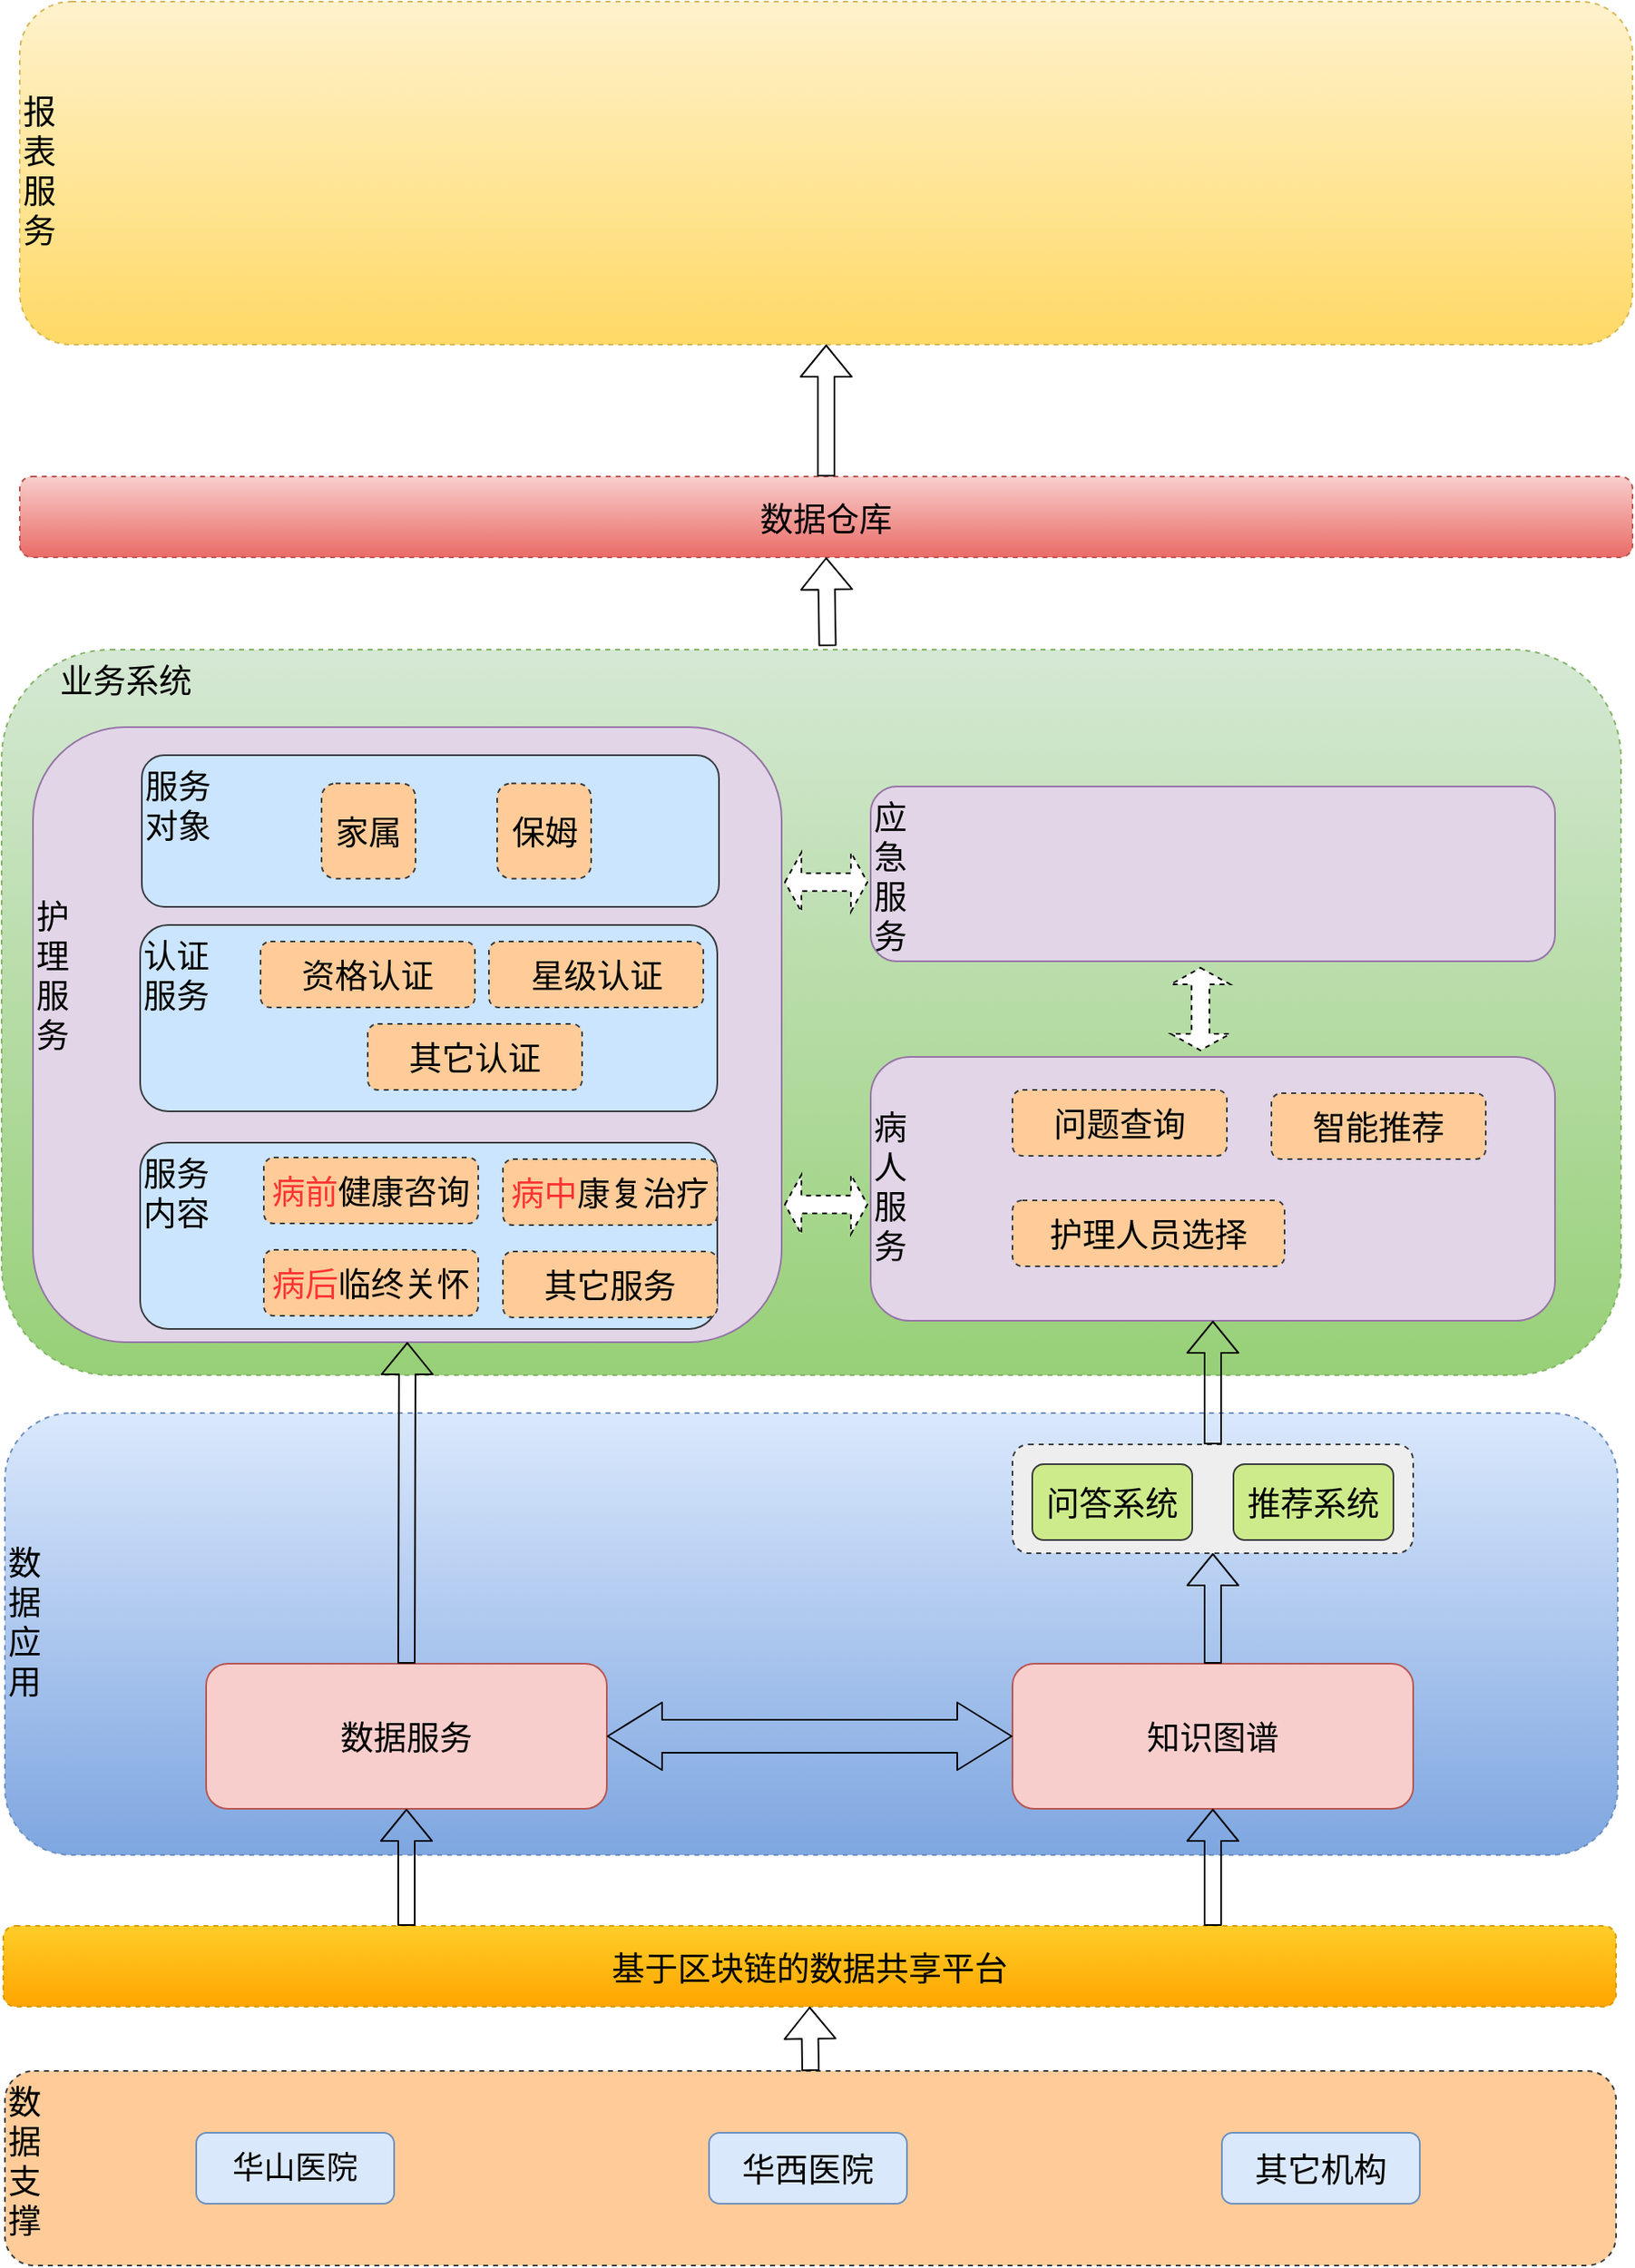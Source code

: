 <mxfile version="12.3.3" type="github" pages="1">
  <diagram name="全功能图" id="74e2e168-ea6b-b213-b513-2b3c1d86103e">
    <mxGraphModel dx="1422" dy="1629" grid="0" gridSize="10" guides="1" tooltips="1" connect="1" arrows="1" fold="1" page="1" pageScale="1" pageWidth="1100" pageHeight="850" background="#ffffff" math="0" shadow="0">
      <root>
        <mxCell id="0"/>
        <mxCell id="1" parent="0"/>
        <mxCell id="UwY7QKzZx5Q3FnEC6iz4-79" value="&amp;nbsp;&amp;nbsp;&amp;nbsp;&amp;nbsp;&amp;nbsp; 业务系统" style="rounded=1;whiteSpace=wrap;html=1;dashed=1;labelBackgroundColor=none;fontSize=20;align=left;gradientColor=#97d077;fillColor=#d5e8d4;strokeColor=#82b366;verticalAlign=top;" vertex="1" parent="1">
          <mxGeometry x="55" y="-164" width="982" height="440" as="geometry"/>
        </mxCell>
        <mxCell id="UwY7QKzZx5Q3FnEC6iz4-20" value="&lt;div&gt;&lt;br&gt;&lt;/div&gt;&lt;div&gt;&lt;br&gt;&lt;/div&gt;&lt;div&gt;&lt;br&gt;&lt;/div&gt;&lt;div&gt;数&lt;/div&gt;&lt;div&gt;据&lt;/div&gt;&lt;div&gt;应&lt;/div&gt;&lt;div&gt;用&lt;/div&gt;" style="rounded=1;whiteSpace=wrap;html=1;labelBackgroundColor=none;fontSize=20;dashed=1;fillColor=#dae8fc;strokeColor=#6c8ebf;verticalAlign=top;align=left;gradientColor=#7ea6e0;" vertex="1" parent="1">
          <mxGeometry x="57" y="299" width="978" height="268" as="geometry"/>
        </mxCell>
        <mxCell id="UwY7QKzZx5Q3FnEC6iz4-1" value="&lt;div&gt;数&lt;/div&gt;&lt;div&gt;据&lt;/div&gt;&lt;div&gt;支&lt;/div&gt;&lt;div&gt;撑&lt;/div&gt;" style="rounded=1;whiteSpace=wrap;html=1;labelBackgroundColor=none;fillColor=#ffcc99;strokeColor=#36393d;dashed=1;verticalAlign=top;align=left;fontSize=20;" vertex="1" parent="1">
          <mxGeometry x="57" y="698" width="977" height="118" as="geometry"/>
        </mxCell>
        <mxCell id="UwY7QKzZx5Q3FnEC6iz4-6" value="" style="group;fontSize=20;" vertex="1" connectable="0" parent="1">
          <mxGeometry x="173" y="735.5" width="742" height="43" as="geometry"/>
        </mxCell>
        <mxCell id="UwY7QKzZx5Q3FnEC6iz4-3" value="华山医院" style="rounded=1;whiteSpace=wrap;html=1;labelBackgroundColor=none;fontSize=19;fillColor=#dae8fc;strokeColor=#6c8ebf;" vertex="1" parent="UwY7QKzZx5Q3FnEC6iz4-6">
          <mxGeometry width="120" height="43" as="geometry"/>
        </mxCell>
        <mxCell id="UwY7QKzZx5Q3FnEC6iz4-4" value="华西医院" style="rounded=1;whiteSpace=wrap;html=1;labelBackgroundColor=none;fontSize=20;fillColor=#dae8fc;strokeColor=#6c8ebf;" vertex="1" parent="UwY7QKzZx5Q3FnEC6iz4-6">
          <mxGeometry x="311" width="120" height="43" as="geometry"/>
        </mxCell>
        <mxCell id="UwY7QKzZx5Q3FnEC6iz4-5" value="其它机构" style="rounded=1;whiteSpace=wrap;html=1;labelBackgroundColor=none;fontSize=20;fillColor=#dae8fc;strokeColor=#6c8ebf;" vertex="1" parent="UwY7QKzZx5Q3FnEC6iz4-6">
          <mxGeometry x="622" width="120" height="43" as="geometry"/>
        </mxCell>
        <mxCell id="UwY7QKzZx5Q3FnEC6iz4-7" value="&lt;font style=&quot;font-size: 20px;&quot;&gt;基于区块链的数据共享平台&lt;br style=&quot;font-size: 20px;&quot;&gt;&lt;/font&gt;" style="rounded=1;whiteSpace=wrap;html=1;labelBackgroundColor=none;fillColor=#ffcd28;strokeColor=#d79b00;fontSize=20;dashed=1;gradientColor=#ffa500;" vertex="1" parent="1">
          <mxGeometry x="56" y="610" width="978" height="49" as="geometry"/>
        </mxCell>
        <mxCell id="UwY7QKzZx5Q3FnEC6iz4-10" value="&lt;font style=&quot;font-size: 20px;&quot;&gt;数据服务&lt;/font&gt;" style="rounded=1;whiteSpace=wrap;html=1;labelBackgroundColor=none;fillColor=#f8cecc;strokeColor=#b85450;fontSize=20;" vertex="1" parent="1">
          <mxGeometry x="179" y="451" width="243" height="88" as="geometry"/>
        </mxCell>
        <mxCell id="UwY7QKzZx5Q3FnEC6iz4-11" value="知识图谱" style="rounded=1;whiteSpace=wrap;html=1;labelBackgroundColor=none;fillColor=#f8cecc;strokeColor=#b85450;fontSize=20;" vertex="1" parent="1">
          <mxGeometry x="668" y="451" width="243" height="88" as="geometry"/>
        </mxCell>
        <mxCell id="UwY7QKzZx5Q3FnEC6iz4-15" value="" style="shape=flexArrow;endArrow=classic;html=1;fontSize=20;entryX=0.5;entryY=1;entryDx=0;entryDy=0;exitX=0.25;exitY=0;exitDx=0;exitDy=0;" edge="1" parent="1" source="UwY7QKzZx5Q3FnEC6iz4-7" target="UwY7QKzZx5Q3FnEC6iz4-10">
          <mxGeometry width="50" height="50" relative="1" as="geometry">
            <mxPoint x="254" y="610" as="sourcePoint"/>
            <mxPoint x="304" y="560" as="targetPoint"/>
          </mxGeometry>
        </mxCell>
        <mxCell id="UwY7QKzZx5Q3FnEC6iz4-16" value="" style="shape=flexArrow;endArrow=classic;html=1;fontSize=20;entryX=0.5;entryY=1;entryDx=0;entryDy=0;exitX=0.75;exitY=0;exitDx=0;exitDy=0;" edge="1" parent="1" source="UwY7QKzZx5Q3FnEC6iz4-7" target="UwY7QKzZx5Q3FnEC6iz4-11">
          <mxGeometry width="50" height="50" relative="1" as="geometry">
            <mxPoint x="53" y="961" as="sourcePoint"/>
            <mxPoint x="103" y="911" as="targetPoint"/>
          </mxGeometry>
        </mxCell>
        <mxCell id="UwY7QKzZx5Q3FnEC6iz4-19" value="" style="shape=flexArrow;endArrow=classic;startArrow=classic;html=1;fontSize=20;entryX=0;entryY=0.5;entryDx=0;entryDy=0;exitX=1;exitY=0.5;exitDx=0;exitDy=0;width=20;startSize=10.67;endSize=10.67;" edge="1" parent="1" source="UwY7QKzZx5Q3FnEC6iz4-10" target="UwY7QKzZx5Q3FnEC6iz4-11">
          <mxGeometry width="50" height="50" relative="1" as="geometry">
            <mxPoint x="342" y="396" as="sourcePoint"/>
            <mxPoint x="392" y="346" as="targetPoint"/>
          </mxGeometry>
        </mxCell>
        <mxCell id="UwY7QKzZx5Q3FnEC6iz4-22" value="" style="shape=flexArrow;endArrow=classic;html=1;fontSize=20;entryX=0.5;entryY=1;entryDx=0;entryDy=0;exitX=0.5;exitY=0;exitDx=0;exitDy=0;" edge="1" parent="1" source="UwY7QKzZx5Q3FnEC6iz4-1" target="UwY7QKzZx5Q3FnEC6iz4-7">
          <mxGeometry width="50" height="50" relative="1" as="geometry">
            <mxPoint x="643.5" y="721" as="sourcePoint"/>
            <mxPoint x="644.5" y="650" as="targetPoint"/>
          </mxGeometry>
        </mxCell>
        <mxCell id="UwY7QKzZx5Q3FnEC6iz4-24" value="&lt;div&gt;&lt;br&gt;&lt;/div&gt;&lt;div&gt;&lt;br&gt;&lt;/div&gt;&lt;div&gt;&lt;br&gt;&lt;/div&gt;&lt;div&gt;&lt;br&gt;&lt;/div&gt;&lt;div&gt;护&lt;/div&gt;&lt;div&gt;理&lt;/div&gt;&lt;div&gt;服&lt;/div&gt;&lt;div&gt;务&lt;/div&gt;" style="rounded=1;whiteSpace=wrap;html=1;labelBackgroundColor=none;fillColor=#e1d5e7;strokeColor=#9673a6;fontSize=20;verticalAlign=top;align=left;" vertex="1" parent="1">
          <mxGeometry x="74" y="-117" width="454" height="373" as="geometry"/>
        </mxCell>
        <mxCell id="UwY7QKzZx5Q3FnEC6iz4-25" value="&lt;div&gt;&lt;br&gt;&lt;/div&gt;&lt;div&gt;病&lt;/div&gt;&lt;div&gt;人&lt;/div&gt;&lt;div&gt;服&lt;/div&gt;&lt;div&gt;务&lt;/div&gt;" style="rounded=1;whiteSpace=wrap;html=1;labelBackgroundColor=none;fillColor=#e1d5e7;strokeColor=#9673a6;fontSize=20;verticalAlign=top;align=left;" vertex="1" parent="1">
          <mxGeometry x="582" y="83" width="415" height="160" as="geometry"/>
        </mxCell>
        <mxCell id="UwY7QKzZx5Q3FnEC6iz4-27" value="&lt;div&gt;应&lt;/div&gt;&lt;div&gt;急&lt;/div&gt;&lt;div&gt;服&lt;/div&gt;&lt;div&gt;务&lt;/div&gt;" style="rounded=1;whiteSpace=wrap;html=1;labelBackgroundColor=none;fillColor=#e1d5e7;strokeColor=#9673a6;fontSize=20;verticalAlign=top;align=left;" vertex="1" parent="1">
          <mxGeometry x="582" y="-81" width="415" height="106" as="geometry"/>
        </mxCell>
        <mxCell id="UwY7QKzZx5Q3FnEC6iz4-37" value="" style="group;verticalAlign=bottom;align=left;" vertex="1" connectable="0" parent="1">
          <mxGeometry x="139" y="135" width="243" height="113" as="geometry"/>
        </mxCell>
        <mxCell id="UwY7QKzZx5Q3FnEC6iz4-38" value="&lt;div&gt;服务&lt;/div&gt;&lt;div&gt;内容&lt;/div&gt;" style="rounded=1;whiteSpace=wrap;html=1;labelBackgroundColor=none;fillColor=#cce5ff;strokeColor=#36393d;fontSize=20;align=left;verticalAlign=top;" vertex="1" parent="UwY7QKzZx5Q3FnEC6iz4-37">
          <mxGeometry width="350" height="113.0" as="geometry"/>
        </mxCell>
        <mxCell id="UwY7QKzZx5Q3FnEC6iz4-40" value="&lt;font color=&quot;#FF3333&quot;&gt;病后&lt;/font&gt;临终关怀" style="rounded=1;whiteSpace=wrap;html=1;dashed=1;labelBackgroundColor=none;fontSize=20;fillColor=#ffcc99;strokeColor=#36393d;" vertex="1" parent="UwY7QKzZx5Q3FnEC6iz4-37">
          <mxGeometry x="75" y="64.981" width="130" height="40" as="geometry"/>
        </mxCell>
        <mxCell id="UwY7QKzZx5Q3FnEC6iz4-78" value="&lt;font color=&quot;#FF3333&quot;&gt;病前&lt;/font&gt;健康咨询" style="rounded=1;whiteSpace=wrap;html=1;dashed=1;labelBackgroundColor=none;fontSize=20;fillColor=#ffcc99;strokeColor=#36393d;" vertex="1" parent="UwY7QKzZx5Q3FnEC6iz4-37">
          <mxGeometry x="75" y="9.038" width="130" height="40" as="geometry"/>
        </mxCell>
        <mxCell id="UwY7QKzZx5Q3FnEC6iz4-34" value="&lt;div&gt;认证&lt;/div&gt;&lt;div&gt;服务&lt;/div&gt;" style="rounded=1;whiteSpace=wrap;html=1;labelBackgroundColor=none;fillColor=#cce5ff;strokeColor=#36393d;fontSize=20;align=left;verticalAlign=top;" vertex="1" parent="1">
          <mxGeometry x="139" y="3" width="350" height="113" as="geometry"/>
        </mxCell>
        <mxCell id="UwY7QKzZx5Q3FnEC6iz4-35" value="资格认证" style="rounded=1;whiteSpace=wrap;html=1;dashed=1;labelBackgroundColor=none;fontSize=20;fillColor=#ffcc99;strokeColor=#36393d;" vertex="1" parent="1">
          <mxGeometry x="212" y="13" width="130" height="40" as="geometry"/>
        </mxCell>
        <mxCell id="UwY7QKzZx5Q3FnEC6iz4-36" value="星级认证" style="rounded=1;whiteSpace=wrap;html=1;dashed=1;labelBackgroundColor=none;fontSize=20;fillColor=#ffcc99;strokeColor=#36393d;" vertex="1" parent="1">
          <mxGeometry x="350.5" y="13" width="130" height="40" as="geometry"/>
        </mxCell>
        <mxCell id="UwY7QKzZx5Q3FnEC6iz4-41" value="其它认证" style="rounded=1;whiteSpace=wrap;html=1;dashed=1;labelBackgroundColor=none;fontSize=20;fillColor=#ffcc99;strokeColor=#36393d;" vertex="1" parent="1">
          <mxGeometry x="277" y="63" width="130" height="40" as="geometry"/>
        </mxCell>
        <mxCell id="UwY7QKzZx5Q3FnEC6iz4-30" value="家政" style="rounded=1;whiteSpace=wrap;html=1;dashed=1;labelBackgroundColor=none;fontSize=20;fillColor=#ffcc99;strokeColor=#36393d;" vertex="1" parent="1">
          <mxGeometry x="260.5" y="-82.5" width="90" height="27" as="geometry"/>
        </mxCell>
        <mxCell id="UwY7QKzZx5Q3FnEC6iz4-43" value="&lt;div align=&quot;left&quot;&gt;服务&lt;/div&gt;&lt;div align=&quot;left&quot;&gt;对象&lt;/div&gt;" style="rounded=1;whiteSpace=wrap;html=1;labelBackgroundColor=none;fillColor=#cce5ff;strokeColor=#36393d;fontSize=20;align=left;verticalAlign=top;" vertex="1" parent="1">
          <mxGeometry x="140" y="-100" width="350" height="92" as="geometry"/>
        </mxCell>
        <mxCell id="UwY7QKzZx5Q3FnEC6iz4-44" value="家属" style="rounded=1;whiteSpace=wrap;html=1;dashed=1;labelBackgroundColor=none;fontSize=20;fillColor=#ffcc99;strokeColor=#36393d;" vertex="1" parent="1">
          <mxGeometry x="249" y="-82.884" width="57" height="57.767" as="geometry"/>
        </mxCell>
        <mxCell id="UwY7QKzZx5Q3FnEC6iz4-45" value="保姆" style="rounded=1;whiteSpace=wrap;html=1;dashed=1;labelBackgroundColor=none;fontSize=20;fillColor=#ffcc99;strokeColor=#36393d;" vertex="1" parent="1">
          <mxGeometry x="355.5" y="-82.884" width="57" height="57.767" as="geometry"/>
        </mxCell>
        <mxCell id="UwY7QKzZx5Q3FnEC6iz4-47" value="" style="shape=flexArrow;endArrow=classic;html=1;fontSize=20;entryX=0.5;entryY=1;entryDx=0;entryDy=0;exitX=0.5;exitY=0;exitDx=0;exitDy=0;" edge="1" parent="1" source="UwY7QKzZx5Q3FnEC6iz4-10" target="UwY7QKzZx5Q3FnEC6iz4-24">
          <mxGeometry width="50" height="50" relative="1" as="geometry">
            <mxPoint x="193" y="349" as="sourcePoint"/>
            <mxPoint x="243" y="299" as="targetPoint"/>
          </mxGeometry>
        </mxCell>
        <mxCell id="UwY7QKzZx5Q3FnEC6iz4-58" value="" style="shape=flexArrow;endArrow=classic;html=1;fontSize=20;entryX=0.5;entryY=1;entryDx=0;entryDy=0;exitX=0.5;exitY=0;exitDx=0;exitDy=0;" edge="1" parent="1" source="UwY7QKzZx5Q3FnEC6iz4-11" target="UwY7QKzZx5Q3FnEC6iz4-57">
          <mxGeometry width="50" height="50" relative="1" as="geometry">
            <mxPoint x="833.5" y="602.5" as="sourcePoint"/>
            <mxPoint x="833.5" y="531.5" as="targetPoint"/>
          </mxGeometry>
        </mxCell>
        <mxCell id="UwY7QKzZx5Q3FnEC6iz4-59" value="" style="group" vertex="1" connectable="0" parent="1">
          <mxGeometry x="668" y="318" width="243" height="66" as="geometry"/>
        </mxCell>
        <mxCell id="UwY7QKzZx5Q3FnEC6iz4-57" value="" style="rounded=1;whiteSpace=wrap;html=1;labelBackgroundColor=none;fillColor=#eeeeee;strokeColor=#36393d;fontSize=20;dashed=1;" vertex="1" parent="UwY7QKzZx5Q3FnEC6iz4-59">
          <mxGeometry width="243" height="66" as="geometry"/>
        </mxCell>
        <mxCell id="UwY7QKzZx5Q3FnEC6iz4-12" value="问答系统" style="rounded=1;whiteSpace=wrap;html=1;labelBackgroundColor=none;fillColor=#cdeb8b;strokeColor=#36393d;fontSize=20;" vertex="1" parent="UwY7QKzZx5Q3FnEC6iz4-59">
          <mxGeometry x="12" y="12" width="97" height="46" as="geometry"/>
        </mxCell>
        <mxCell id="UwY7QKzZx5Q3FnEC6iz4-13" value="推荐系统" style="rounded=1;whiteSpace=wrap;html=1;labelBackgroundColor=none;fillColor=#cdeb8b;strokeColor=#36393d;fontSize=20;" vertex="1" parent="UwY7QKzZx5Q3FnEC6iz4-59">
          <mxGeometry x="134" y="12" width="97" height="46" as="geometry"/>
        </mxCell>
        <mxCell id="UwY7QKzZx5Q3FnEC6iz4-62" value="" style="shape=flexArrow;endArrow=classic;html=1;fontSize=20;entryX=0.5;entryY=1;entryDx=0;entryDy=0;exitX=0.5;exitY=0;exitDx=0;exitDy=0;" edge="1" parent="1" source="UwY7QKzZx5Q3FnEC6iz4-57" target="UwY7QKzZx5Q3FnEC6iz4-25">
          <mxGeometry width="50" height="50" relative="1" as="geometry">
            <mxPoint x="941.5" y="451" as="sourcePoint"/>
            <mxPoint x="941.5" y="384" as="targetPoint"/>
          </mxGeometry>
        </mxCell>
        <mxCell id="UwY7QKzZx5Q3FnEC6iz4-68" value="" style="shape=doubleArrow;whiteSpace=wrap;html=1;dashed=1;labelBackgroundColor=none;fontSize=20;align=left;" vertex="1" parent="1">
          <mxGeometry x="530" y="154.5" width="50" height="36" as="geometry"/>
        </mxCell>
        <mxCell id="UwY7QKzZx5Q3FnEC6iz4-69" value="" style="shape=doubleArrow;whiteSpace=wrap;html=1;dashed=1;labelBackgroundColor=none;fontSize=20;align=left;" vertex="1" parent="1">
          <mxGeometry x="530" y="-41" width="50" height="36" as="geometry"/>
        </mxCell>
        <mxCell id="UwY7QKzZx5Q3FnEC6iz4-70" value="问题查询" style="rounded=1;whiteSpace=wrap;html=1;dashed=1;labelBackgroundColor=none;fontSize=20;fillColor=#ffcc99;strokeColor=#36393d;" vertex="1" parent="1">
          <mxGeometry x="668" y="102.981" width="130" height="40" as="geometry"/>
        </mxCell>
        <mxCell id="UwY7QKzZx5Q3FnEC6iz4-71" value="护理人员选择" style="rounded=1;whiteSpace=wrap;html=1;dashed=1;labelBackgroundColor=none;fontSize=20;fillColor=#ffcc99;strokeColor=#36393d;" vertex="1" parent="1">
          <mxGeometry x="668" y="170" width="165" height="40" as="geometry"/>
        </mxCell>
        <mxCell id="UwY7QKzZx5Q3FnEC6iz4-76" value="智能推荐" style="rounded=1;whiteSpace=wrap;html=1;dashed=1;labelBackgroundColor=none;fontSize=20;fillColor=#ffcc99;strokeColor=#36393d;" vertex="1" parent="1">
          <mxGeometry x="825" y="104.981" width="130" height="40" as="geometry"/>
        </mxCell>
        <mxCell id="UwY7QKzZx5Q3FnEC6iz4-46" value="其它服务" style="rounded=1;whiteSpace=wrap;html=1;dashed=1;labelBackgroundColor=none;fontSize=20;fillColor=#ffcc99;strokeColor=#36393d;" vertex="1" parent="1">
          <mxGeometry x="359" y="200.981" width="130" height="40" as="geometry"/>
        </mxCell>
        <mxCell id="UwY7QKzZx5Q3FnEC6iz4-39" value="&lt;font color=&quot;#FF3333&quot;&gt;病中&lt;/font&gt;康复治疗" style="rounded=1;whiteSpace=wrap;html=1;dashed=1;labelBackgroundColor=none;fontSize=20;fillColor=#ffcc99;strokeColor=#36393d;" vertex="1" parent="1">
          <mxGeometry x="359" y="145.038" width="130" height="40" as="geometry"/>
        </mxCell>
        <mxCell id="UwY7QKzZx5Q3FnEC6iz4-81" value="数据仓库" style="rounded=1;whiteSpace=wrap;html=1;labelBackgroundColor=none;fillColor=#f8cecc;strokeColor=#b85450;fontSize=20;dashed=1;gradientColor=#ea6b66;" vertex="1" parent="1">
          <mxGeometry x="66" y="-269" width="978" height="49" as="geometry"/>
        </mxCell>
        <mxCell id="UwY7QKzZx5Q3FnEC6iz4-85" value="&lt;div&gt;&lt;br&gt;&lt;/div&gt;&lt;div&gt;&lt;br&gt;&lt;/div&gt;&lt;div&gt;报&lt;/div&gt;&lt;div&gt;表&lt;/div&gt;&lt;div&gt;服&lt;/div&gt;&lt;div&gt;务&lt;/div&gt;" style="rounded=1;whiteSpace=wrap;html=1;labelBackgroundColor=none;fillColor=#fff2cc;strokeColor=#d6b656;fontSize=20;dashed=1;gradientColor=#ffd966;verticalAlign=top;align=left;" vertex="1" parent="1">
          <mxGeometry x="66" y="-557" width="978" height="208" as="geometry"/>
        </mxCell>
        <mxCell id="UwY7QKzZx5Q3FnEC6iz4-83" value="" style="shape=flexArrow;endArrow=classic;html=1;fontSize=20;exitX=0.51;exitY=-0.005;exitDx=0;exitDy=0;entryX=0.5;entryY=1;entryDx=0;entryDy=0;exitPerimeter=0;" edge="1" parent="1" source="UwY7QKzZx5Q3FnEC6iz4-79" target="UwY7QKzZx5Q3FnEC6iz4-81">
          <mxGeometry width="50" height="50" relative="1" as="geometry">
            <mxPoint x="549" y="-145" as="sourcePoint"/>
            <mxPoint x="558" y="-210" as="targetPoint"/>
          </mxGeometry>
        </mxCell>
        <mxCell id="UwY7QKzZx5Q3FnEC6iz4-87" value="" style="shape=flexArrow;endArrow=classic;html=1;fontSize=20;exitX=0.5;exitY=0;exitDx=0;exitDy=0;entryX=0.5;entryY=1;entryDx=0;entryDy=0;" edge="1" parent="1" source="UwY7QKzZx5Q3FnEC6iz4-81" target="UwY7QKzZx5Q3FnEC6iz4-85">
          <mxGeometry width="50" height="50" relative="1" as="geometry">
            <mxPoint x="554.82" y="-282.2" as="sourcePoint"/>
            <mxPoint x="554" y="-336" as="targetPoint"/>
          </mxGeometry>
        </mxCell>
        <mxCell id="UwY7QKzZx5Q3FnEC6iz4-88" value="" style="shape=doubleArrow;whiteSpace=wrap;html=1;dashed=1;labelBackgroundColor=none;fontSize=20;align=left;direction=south;" vertex="1" parent="1">
          <mxGeometry x="764" y="29" width="36" height="50" as="geometry"/>
        </mxCell>
      </root>
    </mxGraphModel>
  </diagram>
</mxfile>
